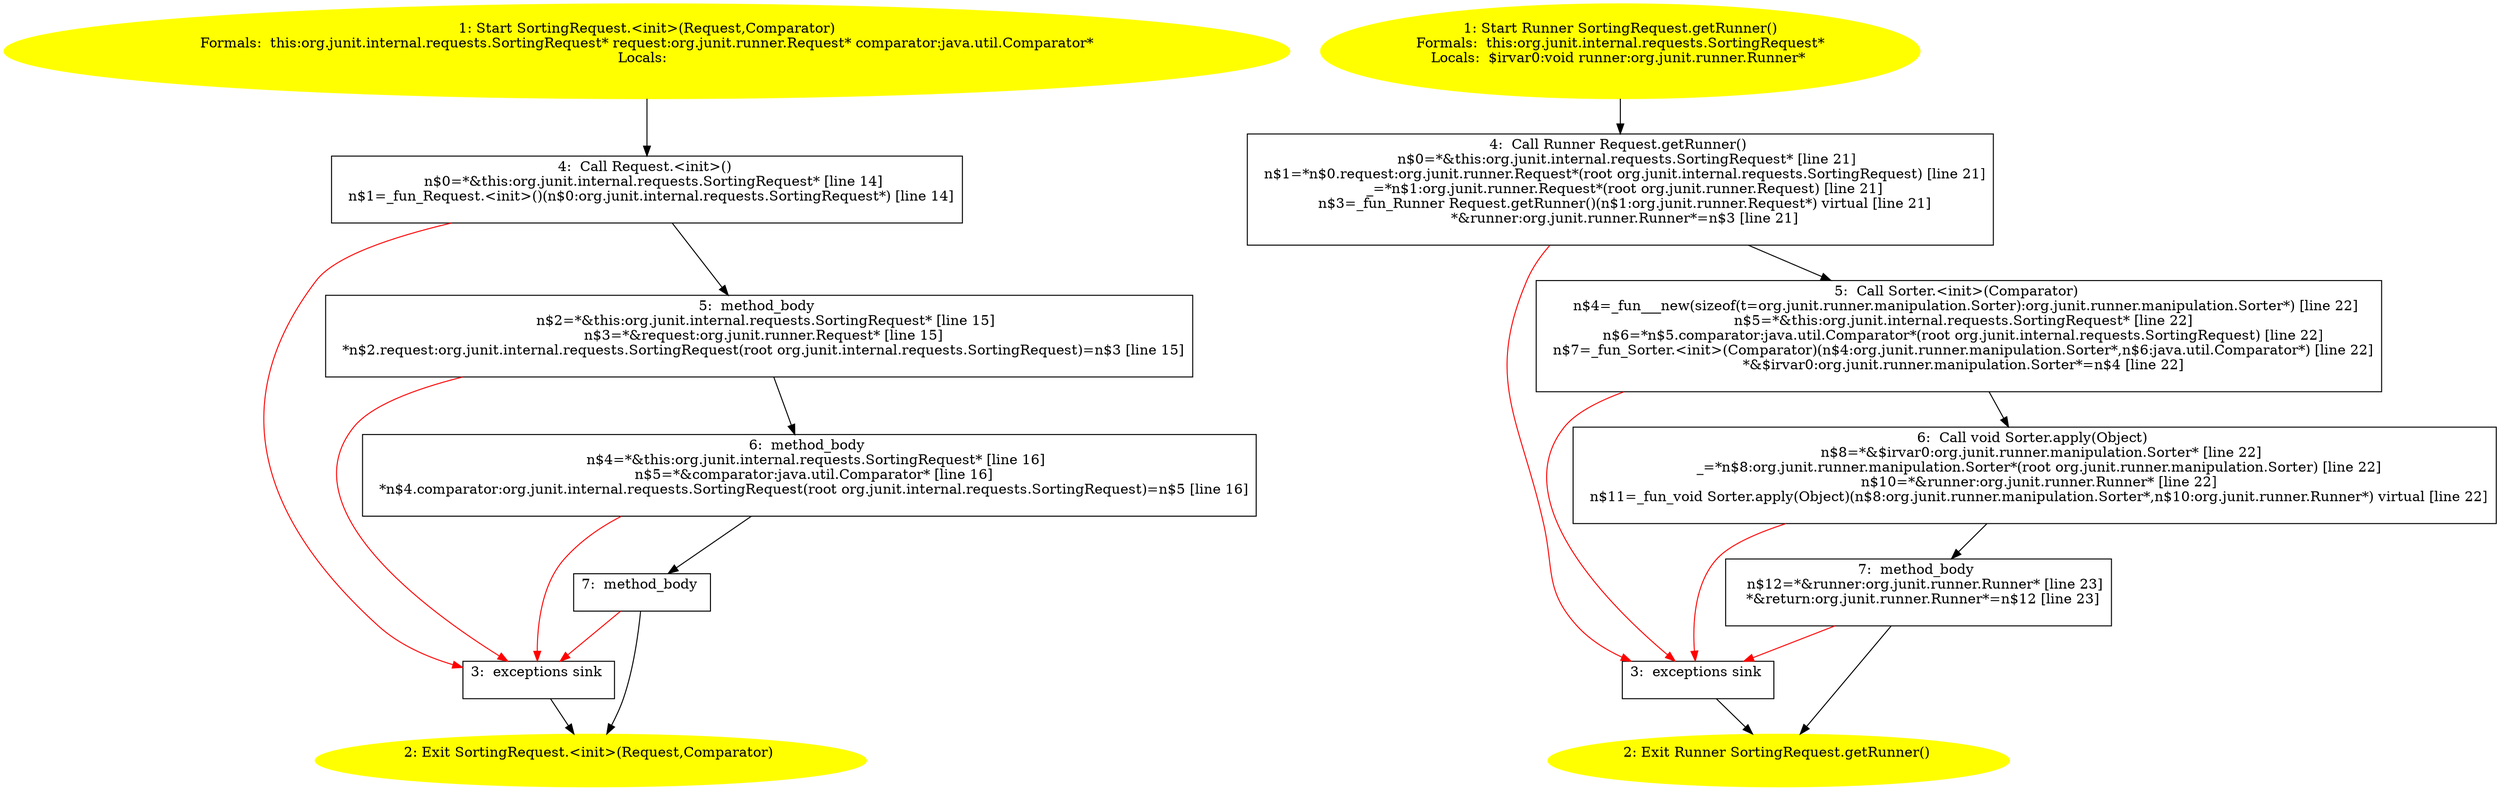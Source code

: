 /* @generated */
digraph cfg {
"org.junit.internal.requests.SortingRequest.<init>(org.junit.runner.Request,java.util.Comparator).b54564ae2a2f5fd8e7da6c6619128ed4_1" [label="1: Start SortingRequest.<init>(Request,Comparator)\nFormals:  this:org.junit.internal.requests.SortingRequest* request:org.junit.runner.Request* comparator:java.util.Comparator*\nLocals:  \n  " color=yellow style=filled]
	

	 "org.junit.internal.requests.SortingRequest.<init>(org.junit.runner.Request,java.util.Comparator).b54564ae2a2f5fd8e7da6c6619128ed4_1" -> "org.junit.internal.requests.SortingRequest.<init>(org.junit.runner.Request,java.util.Comparator).b54564ae2a2f5fd8e7da6c6619128ed4_4" ;
"org.junit.internal.requests.SortingRequest.<init>(org.junit.runner.Request,java.util.Comparator).b54564ae2a2f5fd8e7da6c6619128ed4_2" [label="2: Exit SortingRequest.<init>(Request,Comparator) \n  " color=yellow style=filled]
	

"org.junit.internal.requests.SortingRequest.<init>(org.junit.runner.Request,java.util.Comparator).b54564ae2a2f5fd8e7da6c6619128ed4_3" [label="3:  exceptions sink \n  " shape="box"]
	

	 "org.junit.internal.requests.SortingRequest.<init>(org.junit.runner.Request,java.util.Comparator).b54564ae2a2f5fd8e7da6c6619128ed4_3" -> "org.junit.internal.requests.SortingRequest.<init>(org.junit.runner.Request,java.util.Comparator).b54564ae2a2f5fd8e7da6c6619128ed4_2" ;
"org.junit.internal.requests.SortingRequest.<init>(org.junit.runner.Request,java.util.Comparator).b54564ae2a2f5fd8e7da6c6619128ed4_4" [label="4:  Call Request.<init>() \n   n$0=*&this:org.junit.internal.requests.SortingRequest* [line 14]\n  n$1=_fun_Request.<init>()(n$0:org.junit.internal.requests.SortingRequest*) [line 14]\n " shape="box"]
	

	 "org.junit.internal.requests.SortingRequest.<init>(org.junit.runner.Request,java.util.Comparator).b54564ae2a2f5fd8e7da6c6619128ed4_4" -> "org.junit.internal.requests.SortingRequest.<init>(org.junit.runner.Request,java.util.Comparator).b54564ae2a2f5fd8e7da6c6619128ed4_5" ;
	 "org.junit.internal.requests.SortingRequest.<init>(org.junit.runner.Request,java.util.Comparator).b54564ae2a2f5fd8e7da6c6619128ed4_4" -> "org.junit.internal.requests.SortingRequest.<init>(org.junit.runner.Request,java.util.Comparator).b54564ae2a2f5fd8e7da6c6619128ed4_3" [color="red" ];
"org.junit.internal.requests.SortingRequest.<init>(org.junit.runner.Request,java.util.Comparator).b54564ae2a2f5fd8e7da6c6619128ed4_5" [label="5:  method_body \n   n$2=*&this:org.junit.internal.requests.SortingRequest* [line 15]\n  n$3=*&request:org.junit.runner.Request* [line 15]\n  *n$2.request:org.junit.internal.requests.SortingRequest(root org.junit.internal.requests.SortingRequest)=n$3 [line 15]\n " shape="box"]
	

	 "org.junit.internal.requests.SortingRequest.<init>(org.junit.runner.Request,java.util.Comparator).b54564ae2a2f5fd8e7da6c6619128ed4_5" -> "org.junit.internal.requests.SortingRequest.<init>(org.junit.runner.Request,java.util.Comparator).b54564ae2a2f5fd8e7da6c6619128ed4_6" ;
	 "org.junit.internal.requests.SortingRequest.<init>(org.junit.runner.Request,java.util.Comparator).b54564ae2a2f5fd8e7da6c6619128ed4_5" -> "org.junit.internal.requests.SortingRequest.<init>(org.junit.runner.Request,java.util.Comparator).b54564ae2a2f5fd8e7da6c6619128ed4_3" [color="red" ];
"org.junit.internal.requests.SortingRequest.<init>(org.junit.runner.Request,java.util.Comparator).b54564ae2a2f5fd8e7da6c6619128ed4_6" [label="6:  method_body \n   n$4=*&this:org.junit.internal.requests.SortingRequest* [line 16]\n  n$5=*&comparator:java.util.Comparator* [line 16]\n  *n$4.comparator:org.junit.internal.requests.SortingRequest(root org.junit.internal.requests.SortingRequest)=n$5 [line 16]\n " shape="box"]
	

	 "org.junit.internal.requests.SortingRequest.<init>(org.junit.runner.Request,java.util.Comparator).b54564ae2a2f5fd8e7da6c6619128ed4_6" -> "org.junit.internal.requests.SortingRequest.<init>(org.junit.runner.Request,java.util.Comparator).b54564ae2a2f5fd8e7da6c6619128ed4_7" ;
	 "org.junit.internal.requests.SortingRequest.<init>(org.junit.runner.Request,java.util.Comparator).b54564ae2a2f5fd8e7da6c6619128ed4_6" -> "org.junit.internal.requests.SortingRequest.<init>(org.junit.runner.Request,java.util.Comparator).b54564ae2a2f5fd8e7da6c6619128ed4_3" [color="red" ];
"org.junit.internal.requests.SortingRequest.<init>(org.junit.runner.Request,java.util.Comparator).b54564ae2a2f5fd8e7da6c6619128ed4_7" [label="7:  method_body \n  " shape="box"]
	

	 "org.junit.internal.requests.SortingRequest.<init>(org.junit.runner.Request,java.util.Comparator).b54564ae2a2f5fd8e7da6c6619128ed4_7" -> "org.junit.internal.requests.SortingRequest.<init>(org.junit.runner.Request,java.util.Comparator).b54564ae2a2f5fd8e7da6c6619128ed4_2" ;
	 "org.junit.internal.requests.SortingRequest.<init>(org.junit.runner.Request,java.util.Comparator).b54564ae2a2f5fd8e7da6c6619128ed4_7" -> "org.junit.internal.requests.SortingRequest.<init>(org.junit.runner.Request,java.util.Comparator).b54564ae2a2f5fd8e7da6c6619128ed4_3" [color="red" ];
"org.junit.internal.requests.SortingRequest.getRunner():org.junit.runner.Runner.6ff8f9b796a660fde5e20ab1e57d3894_1" [label="1: Start Runner SortingRequest.getRunner()\nFormals:  this:org.junit.internal.requests.SortingRequest*\nLocals:  $irvar0:void runner:org.junit.runner.Runner* \n  " color=yellow style=filled]
	

	 "org.junit.internal.requests.SortingRequest.getRunner():org.junit.runner.Runner.6ff8f9b796a660fde5e20ab1e57d3894_1" -> "org.junit.internal.requests.SortingRequest.getRunner():org.junit.runner.Runner.6ff8f9b796a660fde5e20ab1e57d3894_4" ;
"org.junit.internal.requests.SortingRequest.getRunner():org.junit.runner.Runner.6ff8f9b796a660fde5e20ab1e57d3894_2" [label="2: Exit Runner SortingRequest.getRunner() \n  " color=yellow style=filled]
	

"org.junit.internal.requests.SortingRequest.getRunner():org.junit.runner.Runner.6ff8f9b796a660fde5e20ab1e57d3894_3" [label="3:  exceptions sink \n  " shape="box"]
	

	 "org.junit.internal.requests.SortingRequest.getRunner():org.junit.runner.Runner.6ff8f9b796a660fde5e20ab1e57d3894_3" -> "org.junit.internal.requests.SortingRequest.getRunner():org.junit.runner.Runner.6ff8f9b796a660fde5e20ab1e57d3894_2" ;
"org.junit.internal.requests.SortingRequest.getRunner():org.junit.runner.Runner.6ff8f9b796a660fde5e20ab1e57d3894_4" [label="4:  Call Runner Request.getRunner() \n   n$0=*&this:org.junit.internal.requests.SortingRequest* [line 21]\n  n$1=*n$0.request:org.junit.runner.Request*(root org.junit.internal.requests.SortingRequest) [line 21]\n  _=*n$1:org.junit.runner.Request*(root org.junit.runner.Request) [line 21]\n  n$3=_fun_Runner Request.getRunner()(n$1:org.junit.runner.Request*) virtual [line 21]\n  *&runner:org.junit.runner.Runner*=n$3 [line 21]\n " shape="box"]
	

	 "org.junit.internal.requests.SortingRequest.getRunner():org.junit.runner.Runner.6ff8f9b796a660fde5e20ab1e57d3894_4" -> "org.junit.internal.requests.SortingRequest.getRunner():org.junit.runner.Runner.6ff8f9b796a660fde5e20ab1e57d3894_5" ;
	 "org.junit.internal.requests.SortingRequest.getRunner():org.junit.runner.Runner.6ff8f9b796a660fde5e20ab1e57d3894_4" -> "org.junit.internal.requests.SortingRequest.getRunner():org.junit.runner.Runner.6ff8f9b796a660fde5e20ab1e57d3894_3" [color="red" ];
"org.junit.internal.requests.SortingRequest.getRunner():org.junit.runner.Runner.6ff8f9b796a660fde5e20ab1e57d3894_5" [label="5:  Call Sorter.<init>(Comparator) \n   n$4=_fun___new(sizeof(t=org.junit.runner.manipulation.Sorter):org.junit.runner.manipulation.Sorter*) [line 22]\n  n$5=*&this:org.junit.internal.requests.SortingRequest* [line 22]\n  n$6=*n$5.comparator:java.util.Comparator*(root org.junit.internal.requests.SortingRequest) [line 22]\n  n$7=_fun_Sorter.<init>(Comparator)(n$4:org.junit.runner.manipulation.Sorter*,n$6:java.util.Comparator*) [line 22]\n  *&$irvar0:org.junit.runner.manipulation.Sorter*=n$4 [line 22]\n " shape="box"]
	

	 "org.junit.internal.requests.SortingRequest.getRunner():org.junit.runner.Runner.6ff8f9b796a660fde5e20ab1e57d3894_5" -> "org.junit.internal.requests.SortingRequest.getRunner():org.junit.runner.Runner.6ff8f9b796a660fde5e20ab1e57d3894_6" ;
	 "org.junit.internal.requests.SortingRequest.getRunner():org.junit.runner.Runner.6ff8f9b796a660fde5e20ab1e57d3894_5" -> "org.junit.internal.requests.SortingRequest.getRunner():org.junit.runner.Runner.6ff8f9b796a660fde5e20ab1e57d3894_3" [color="red" ];
"org.junit.internal.requests.SortingRequest.getRunner():org.junit.runner.Runner.6ff8f9b796a660fde5e20ab1e57d3894_6" [label="6:  Call void Sorter.apply(Object) \n   n$8=*&$irvar0:org.junit.runner.manipulation.Sorter* [line 22]\n  _=*n$8:org.junit.runner.manipulation.Sorter*(root org.junit.runner.manipulation.Sorter) [line 22]\n  n$10=*&runner:org.junit.runner.Runner* [line 22]\n  n$11=_fun_void Sorter.apply(Object)(n$8:org.junit.runner.manipulation.Sorter*,n$10:org.junit.runner.Runner*) virtual [line 22]\n " shape="box"]
	

	 "org.junit.internal.requests.SortingRequest.getRunner():org.junit.runner.Runner.6ff8f9b796a660fde5e20ab1e57d3894_6" -> "org.junit.internal.requests.SortingRequest.getRunner():org.junit.runner.Runner.6ff8f9b796a660fde5e20ab1e57d3894_7" ;
	 "org.junit.internal.requests.SortingRequest.getRunner():org.junit.runner.Runner.6ff8f9b796a660fde5e20ab1e57d3894_6" -> "org.junit.internal.requests.SortingRequest.getRunner():org.junit.runner.Runner.6ff8f9b796a660fde5e20ab1e57d3894_3" [color="red" ];
"org.junit.internal.requests.SortingRequest.getRunner():org.junit.runner.Runner.6ff8f9b796a660fde5e20ab1e57d3894_7" [label="7:  method_body \n   n$12=*&runner:org.junit.runner.Runner* [line 23]\n  *&return:org.junit.runner.Runner*=n$12 [line 23]\n " shape="box"]
	

	 "org.junit.internal.requests.SortingRequest.getRunner():org.junit.runner.Runner.6ff8f9b796a660fde5e20ab1e57d3894_7" -> "org.junit.internal.requests.SortingRequest.getRunner():org.junit.runner.Runner.6ff8f9b796a660fde5e20ab1e57d3894_2" ;
	 "org.junit.internal.requests.SortingRequest.getRunner():org.junit.runner.Runner.6ff8f9b796a660fde5e20ab1e57d3894_7" -> "org.junit.internal.requests.SortingRequest.getRunner():org.junit.runner.Runner.6ff8f9b796a660fde5e20ab1e57d3894_3" [color="red" ];
}
